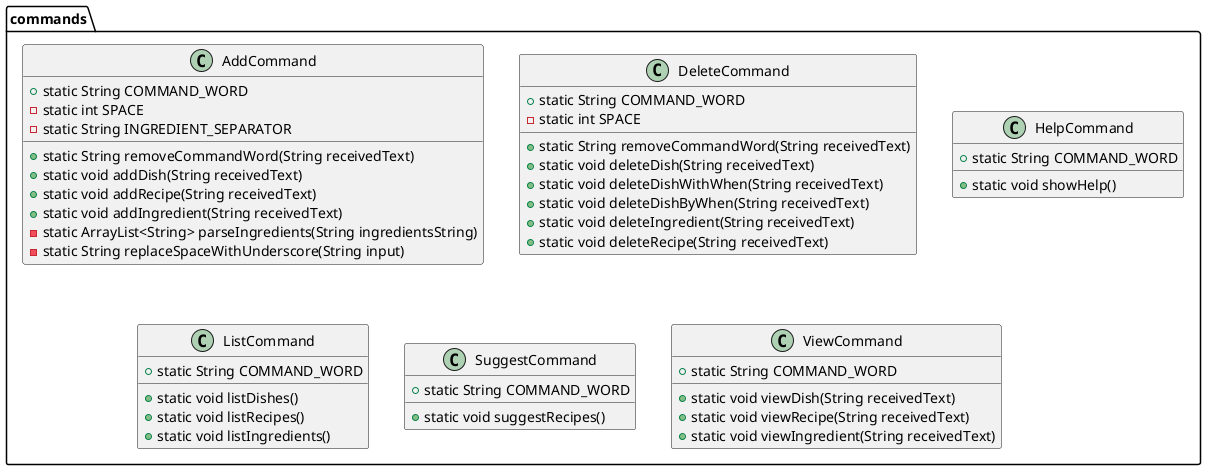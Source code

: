 @startuml

package "commands" {

    class AddCommand {
        + static String COMMAND_WORD
        - static int SPACE
        - static String INGREDIENT_SEPARATOR
        + static String removeCommandWord(String receivedText)
        + static void addDish(String receivedText)
        + static void addRecipe(String receivedText)
        + static void addIngredient(String receivedText)
        - static ArrayList<String> parseIngredients(String ingredientsString)
        - static String replaceSpaceWithUnderscore(String input)
    }

    class DeleteCommand {
        + static String COMMAND_WORD
        - static int SPACE
        + static String removeCommandWord(String receivedText)
        + static void deleteDish(String receivedText)
        + static void deleteDishWithWhen(String receivedText)
        + static void deleteDishByWhen(String receivedText)
        + static void deleteIngredient(String receivedText)
        + static void deleteRecipe(String receivedText)
    }

    class HelpCommand {
        + static String COMMAND_WORD
        + static void showHelp()
    }

    class ListCommand {
        + static String COMMAND_WORD
        + static void listDishes()
        + static void listRecipes()
        + static void listIngredients()
    }

    class SuggestCommand {
        + static String COMMAND_WORD
        + static void suggestRecipes()
    }

    class ViewCommand {
        + static String COMMAND_WORD
        + static void viewDish(String receivedText)
        + static void viewRecipe(String receivedText)
        + static void viewIngredient(String receivedText)
    }

}

@enduml
